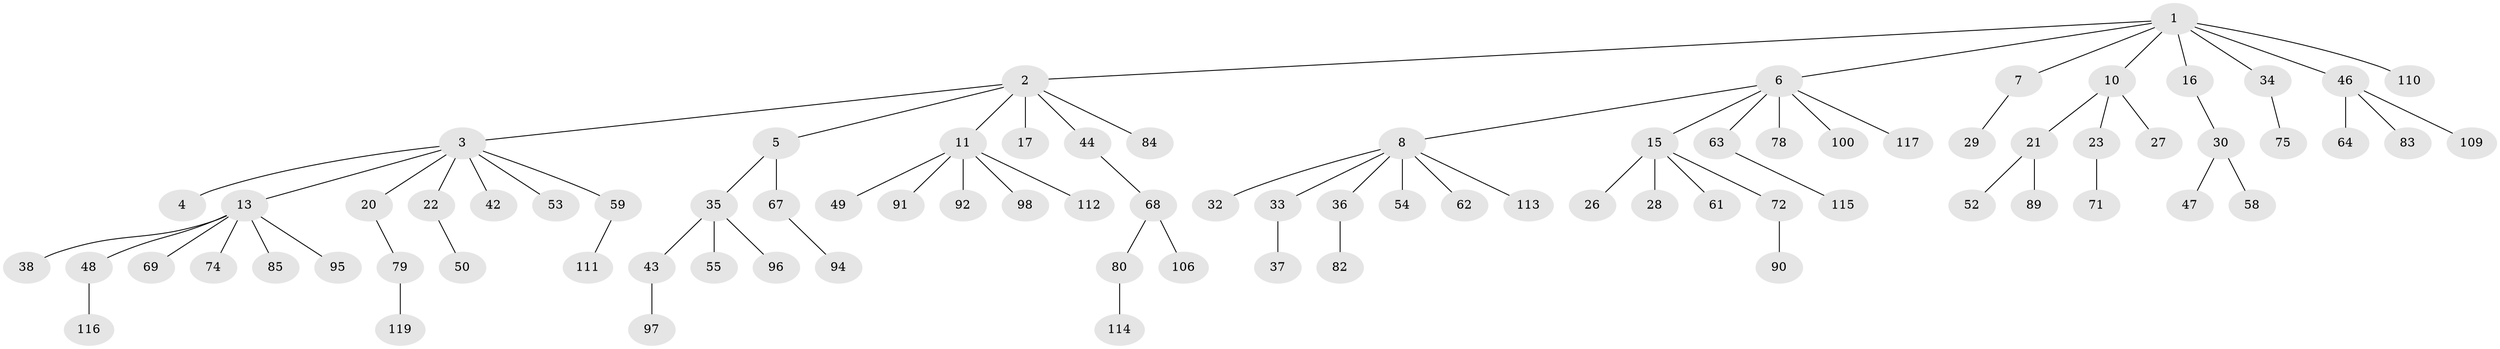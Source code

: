// Generated by graph-tools (version 1.1) at 2025/52/02/27/25 19:52:12]
// undirected, 83 vertices, 82 edges
graph export_dot {
graph [start="1"]
  node [color=gray90,style=filled];
  1 [super="+39"];
  2 [super="+56"];
  3 [super="+25"];
  4;
  5 [super="+24"];
  6 [super="+12"];
  7 [super="+14"];
  8 [super="+9"];
  10 [super="+18"];
  11 [super="+51"];
  13 [super="+40"];
  15 [super="+19"];
  16 [super="+86"];
  17;
  20 [super="+65"];
  21 [super="+88"];
  22 [super="+105"];
  23;
  26;
  27;
  28;
  29 [super="+31"];
  30 [super="+41"];
  32;
  33;
  34 [super="+101"];
  35 [super="+87"];
  36 [super="+45"];
  37 [super="+66"];
  38;
  42;
  43 [super="+57"];
  44 [super="+60"];
  46 [super="+77"];
  47;
  48;
  49;
  50 [super="+99"];
  52;
  53;
  54;
  55;
  58 [super="+103"];
  59;
  61;
  62;
  63;
  64 [super="+81"];
  67 [super="+73"];
  68 [super="+70"];
  69;
  71;
  72 [super="+76"];
  74;
  75;
  78 [super="+104"];
  79;
  80 [super="+118"];
  82 [super="+102"];
  83;
  84;
  85 [super="+93"];
  89 [super="+108"];
  90;
  91;
  92;
  94;
  95;
  96;
  97;
  98;
  100 [super="+107"];
  106;
  109;
  110;
  111;
  112;
  113;
  114;
  115;
  116;
  117;
  119;
  1 -- 2;
  1 -- 6;
  1 -- 7;
  1 -- 10;
  1 -- 16;
  1 -- 34;
  1 -- 46;
  1 -- 110;
  2 -- 3;
  2 -- 5;
  2 -- 11;
  2 -- 17;
  2 -- 44;
  2 -- 84;
  3 -- 4;
  3 -- 13;
  3 -- 20;
  3 -- 22;
  3 -- 59;
  3 -- 42;
  3 -- 53;
  5 -- 67;
  5 -- 35;
  6 -- 8;
  6 -- 15;
  6 -- 78;
  6 -- 100;
  6 -- 117;
  6 -- 63;
  7 -- 29;
  8 -- 33;
  8 -- 36;
  8 -- 54;
  8 -- 62;
  8 -- 113;
  8 -- 32;
  10 -- 27;
  10 -- 21;
  10 -- 23;
  11 -- 49;
  11 -- 92;
  11 -- 98;
  11 -- 112;
  11 -- 91;
  13 -- 38;
  13 -- 69;
  13 -- 48;
  13 -- 85;
  13 -- 74;
  13 -- 95;
  15 -- 26;
  15 -- 72;
  15 -- 28;
  15 -- 61;
  16 -- 30;
  20 -- 79;
  21 -- 52;
  21 -- 89;
  22 -- 50;
  23 -- 71;
  30 -- 58;
  30 -- 47;
  33 -- 37;
  34 -- 75;
  35 -- 43;
  35 -- 55;
  35 -- 96;
  36 -- 82;
  43 -- 97;
  44 -- 68;
  46 -- 64;
  46 -- 83;
  46 -- 109;
  48 -- 116;
  59 -- 111;
  63 -- 115;
  67 -- 94;
  68 -- 80;
  68 -- 106;
  72 -- 90;
  79 -- 119;
  80 -- 114;
}
